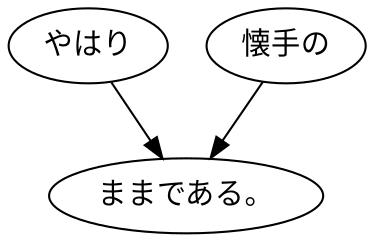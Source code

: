 digraph graph6222 {
	node0 [label="やはり"];
	node1 [label="懐手の"];
	node2 [label="ままである。"];
	node0 -> node2;
	node1 -> node2;
}
